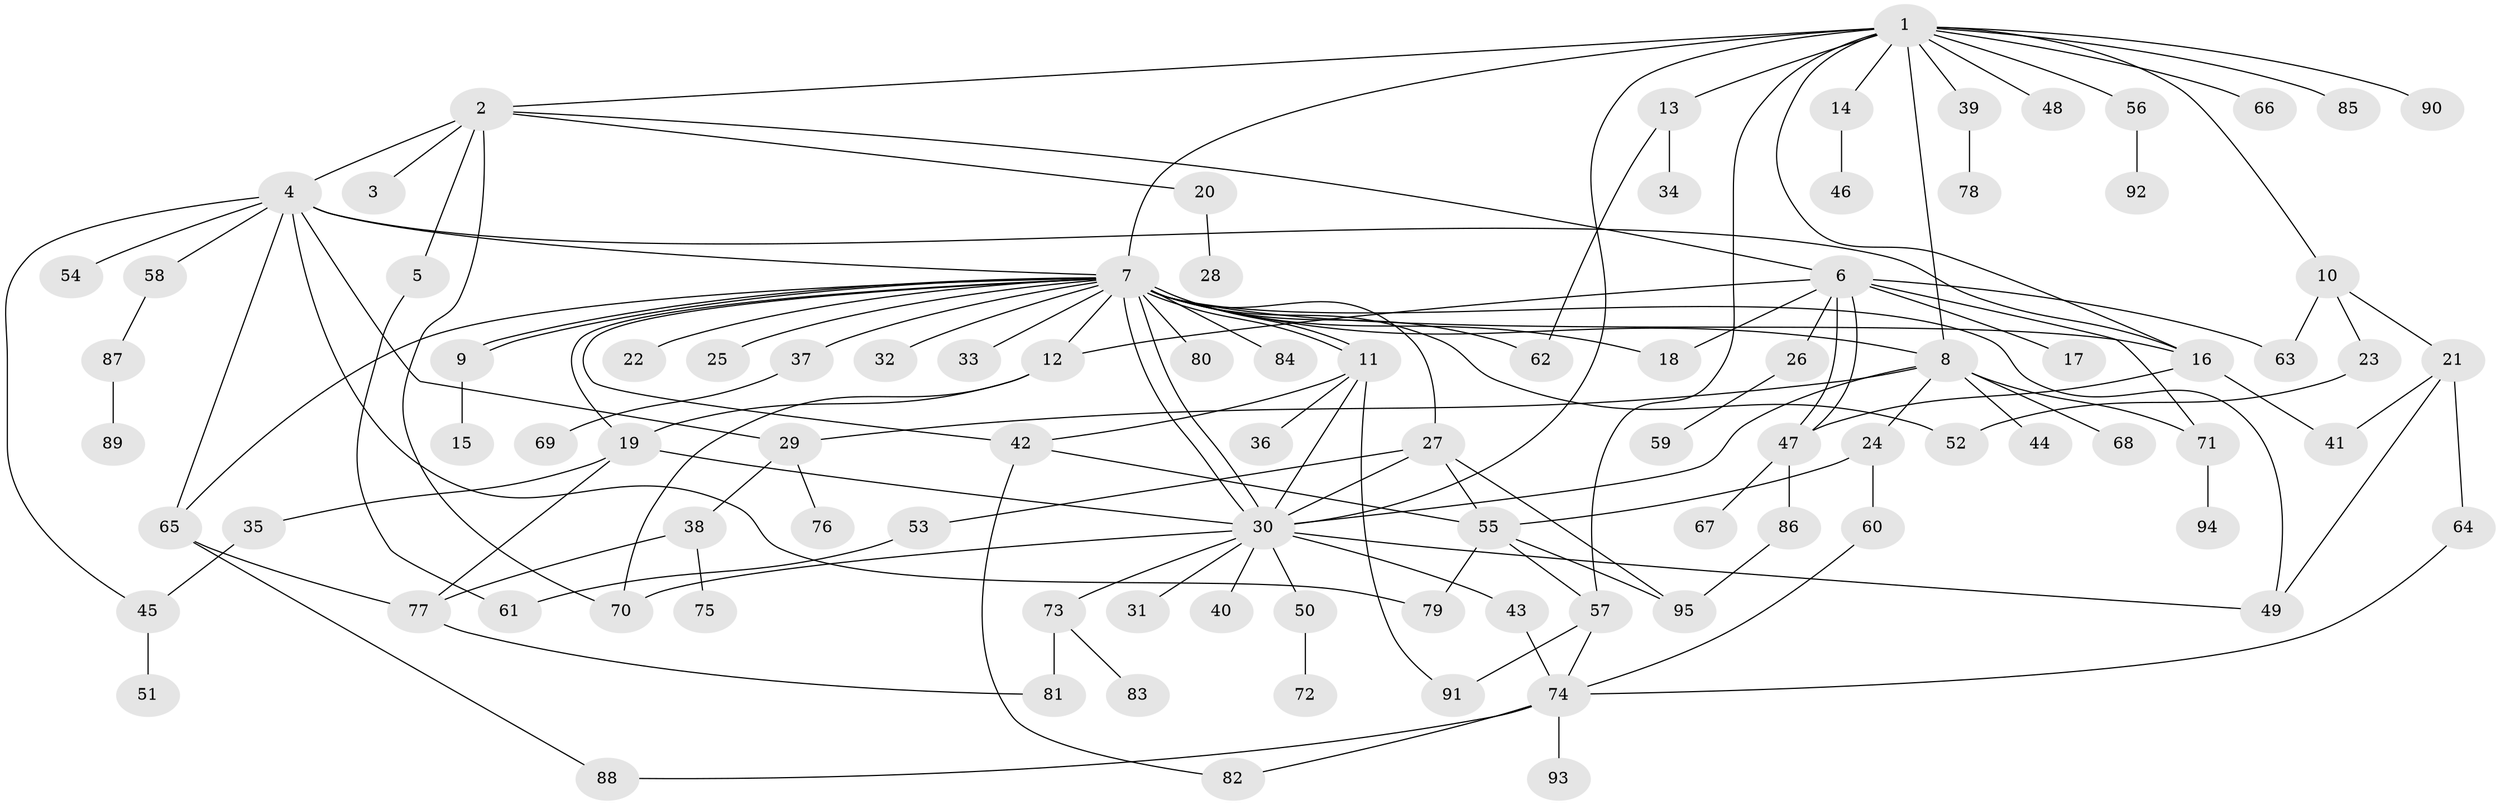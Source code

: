 // Generated by graph-tools (version 1.1) at 2025/46/03/09/25 04:46:52]
// undirected, 95 vertices, 140 edges
graph export_dot {
graph [start="1"]
  node [color=gray90,style=filled];
  1;
  2;
  3;
  4;
  5;
  6;
  7;
  8;
  9;
  10;
  11;
  12;
  13;
  14;
  15;
  16;
  17;
  18;
  19;
  20;
  21;
  22;
  23;
  24;
  25;
  26;
  27;
  28;
  29;
  30;
  31;
  32;
  33;
  34;
  35;
  36;
  37;
  38;
  39;
  40;
  41;
  42;
  43;
  44;
  45;
  46;
  47;
  48;
  49;
  50;
  51;
  52;
  53;
  54;
  55;
  56;
  57;
  58;
  59;
  60;
  61;
  62;
  63;
  64;
  65;
  66;
  67;
  68;
  69;
  70;
  71;
  72;
  73;
  74;
  75;
  76;
  77;
  78;
  79;
  80;
  81;
  82;
  83;
  84;
  85;
  86;
  87;
  88;
  89;
  90;
  91;
  92;
  93;
  94;
  95;
  1 -- 2;
  1 -- 7;
  1 -- 8;
  1 -- 10;
  1 -- 13;
  1 -- 14;
  1 -- 16;
  1 -- 30;
  1 -- 39;
  1 -- 48;
  1 -- 56;
  1 -- 57;
  1 -- 66;
  1 -- 85;
  1 -- 90;
  2 -- 3;
  2 -- 4;
  2 -- 5;
  2 -- 6;
  2 -- 20;
  2 -- 70;
  4 -- 7;
  4 -- 16;
  4 -- 29;
  4 -- 45;
  4 -- 54;
  4 -- 58;
  4 -- 65;
  4 -- 79;
  5 -- 61;
  6 -- 12;
  6 -- 17;
  6 -- 18;
  6 -- 26;
  6 -- 47;
  6 -- 47;
  6 -- 63;
  6 -- 71;
  7 -- 8;
  7 -- 9;
  7 -- 9;
  7 -- 11;
  7 -- 11;
  7 -- 12;
  7 -- 16;
  7 -- 18;
  7 -- 19;
  7 -- 22;
  7 -- 25;
  7 -- 27;
  7 -- 30;
  7 -- 30;
  7 -- 32;
  7 -- 33;
  7 -- 37;
  7 -- 42;
  7 -- 49;
  7 -- 52;
  7 -- 62;
  7 -- 65;
  7 -- 80;
  7 -- 84;
  8 -- 24;
  8 -- 29;
  8 -- 30;
  8 -- 44;
  8 -- 68;
  8 -- 71;
  9 -- 15;
  10 -- 21;
  10 -- 23;
  10 -- 63;
  11 -- 30;
  11 -- 36;
  11 -- 42;
  11 -- 91;
  12 -- 19;
  12 -- 70;
  13 -- 34;
  13 -- 62;
  14 -- 46;
  16 -- 41;
  16 -- 47;
  19 -- 30;
  19 -- 35;
  19 -- 77;
  20 -- 28;
  21 -- 41;
  21 -- 49;
  21 -- 64;
  23 -- 52;
  24 -- 55;
  24 -- 60;
  26 -- 59;
  27 -- 30;
  27 -- 53;
  27 -- 55;
  27 -- 95;
  29 -- 38;
  29 -- 76;
  30 -- 31;
  30 -- 40;
  30 -- 43;
  30 -- 49;
  30 -- 50;
  30 -- 70;
  30 -- 73;
  35 -- 45;
  37 -- 69;
  38 -- 75;
  38 -- 77;
  39 -- 78;
  42 -- 55;
  42 -- 82;
  43 -- 74;
  45 -- 51;
  47 -- 67;
  47 -- 86;
  50 -- 72;
  53 -- 61;
  55 -- 57;
  55 -- 79;
  55 -- 95;
  56 -- 92;
  57 -- 74;
  57 -- 91;
  58 -- 87;
  60 -- 74;
  64 -- 74;
  65 -- 77;
  65 -- 88;
  71 -- 94;
  73 -- 81;
  73 -- 83;
  74 -- 82;
  74 -- 88;
  74 -- 93;
  77 -- 81;
  86 -- 95;
  87 -- 89;
}
